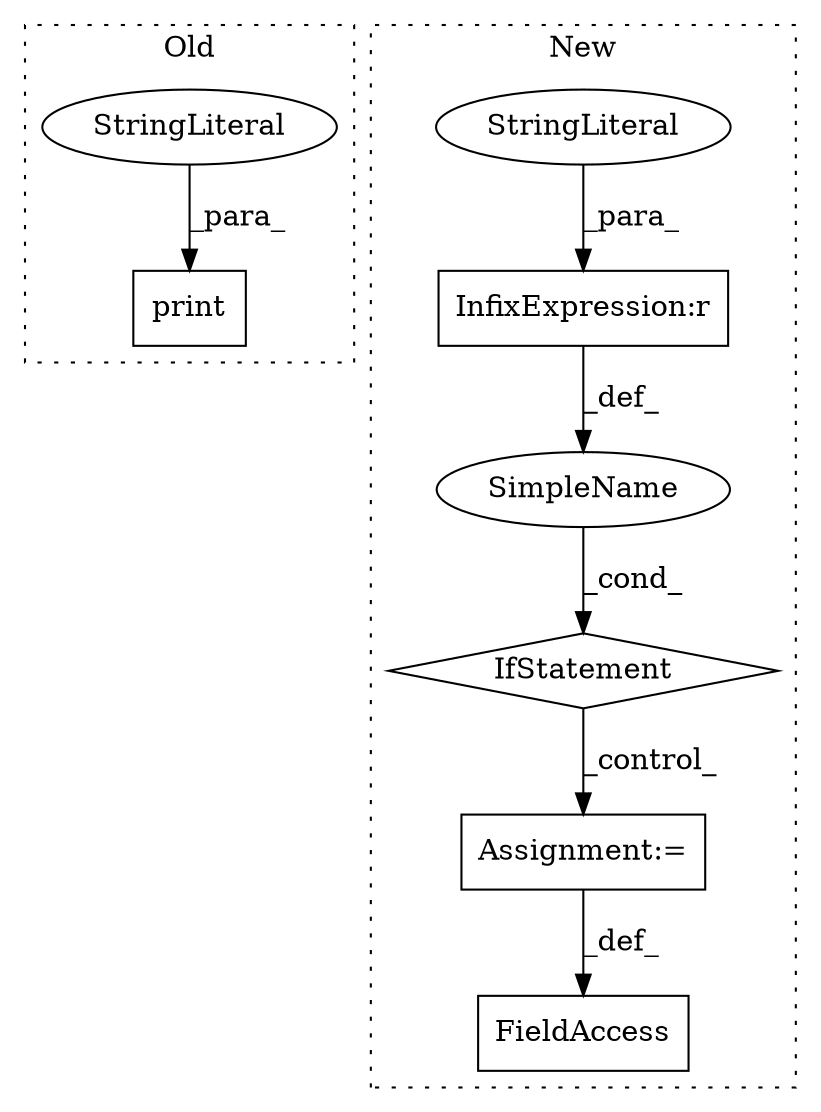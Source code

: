 digraph G {
subgraph cluster0 {
1 [label="print" a="32" s="920,953" l="6,1" shape="box"];
3 [label="StringLiteral" a="45" s="926" l="27" shape="ellipse"];
label = "Old";
style="dotted";
}
subgraph cluster1 {
2 [label="IfStatement" a="25" s="3810,3836" l="4,2" shape="diamond"];
4 [label="InfixExpression:r" a="27" s="3822" l="4" shape="box"];
5 [label="Assignment:=" a="7" s="4557" l="1" shape="box"];
6 [label="SimpleName" a="42" s="" l="" shape="ellipse"];
7 [label="StringLiteral" a="45" s="3826" l="10" shape="ellipse"];
8 [label="FieldAccess" a="22" s="4554" l="3" shape="box"];
label = "New";
style="dotted";
}
2 -> 5 [label="_control_"];
3 -> 1 [label="_para_"];
4 -> 6 [label="_def_"];
5 -> 8 [label="_def_"];
6 -> 2 [label="_cond_"];
7 -> 4 [label="_para_"];
}